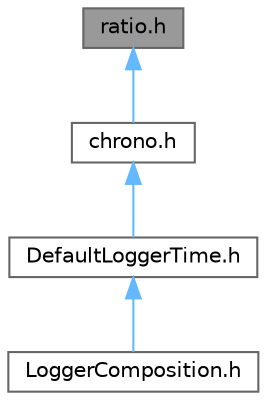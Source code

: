 digraph "ratio.h"
{
 // LATEX_PDF_SIZE
  bgcolor="transparent";
  edge [fontname=Helvetica,fontsize=10,labelfontname=Helvetica,labelfontsize=10];
  node [fontname=Helvetica,fontsize=10,shape=box,height=0.2,width=0.4];
  Node1 [id="Node000001",label="ratio.h",height=0.2,width=0.4,color="gray40", fillcolor="grey60", style="filled", fontcolor="black",tooltip=" "];
  Node1 -> Node2 [id="edge1_Node000001_Node000002",dir="back",color="steelblue1",style="solid",tooltip=" "];
  Node2 [id="Node000002",label="chrono.h",height=0.2,width=0.4,color="grey40", fillcolor="white", style="filled",URL="$dd/d90/chrono_8h.html",tooltip=" "];
  Node2 -> Node3 [id="edge2_Node000002_Node000003",dir="back",color="steelblue1",style="solid",tooltip=" "];
  Node3 [id="Node000003",label="DefaultLoggerTime.h",height=0.2,width=0.4,color="grey40", fillcolor="white", style="filled",URL="$d7/df1/DefaultLoggerTime_8h_source.html",tooltip=" "];
  Node3 -> Node4 [id="edge3_Node000003_Node000004",dir="back",color="steelblue1",style="solid",tooltip=" "];
  Node4 [id="Node000004",label="LoggerComposition.h",height=0.2,width=0.4,color="grey40", fillcolor="white", style="filled",URL="$d8/d4f/LoggerComposition_8h_source.html",tooltip=" "];
}
